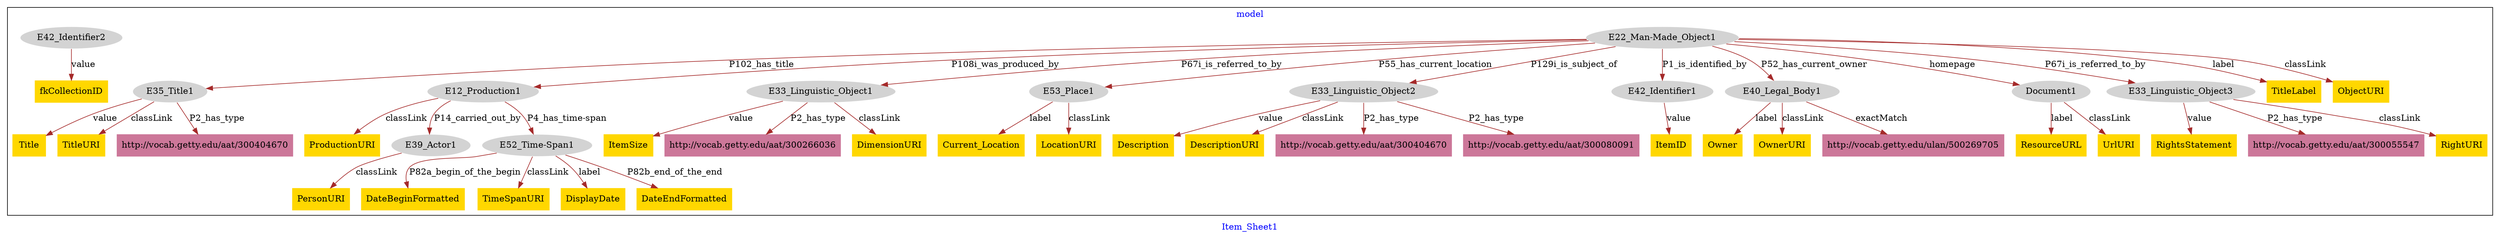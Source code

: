 digraph n0 {
fontcolor="blue"
remincross="true"
label="Item_Sheet1"
subgraph cluster {
label="model"
n2[style="filled",color="white",fillcolor="lightgray",label="E35_Title1"];
n3[shape="plaintext",style="filled",fillcolor="gold",label="Title"];
n4[style="filled",color="white",fillcolor="lightgray",label="E22_Man-Made_Object1"];
n5[style="filled",color="white",fillcolor="lightgray",label="E12_Production1"];
n6[style="filled",color="white",fillcolor="lightgray",label="E33_Linguistic_Object1"];
n7[shape="plaintext",style="filled",fillcolor="gold",label="ItemSize"];
n8[style="filled",color="white",fillcolor="lightgray",label="E53_Place1"];
n9[shape="plaintext",style="filled",fillcolor="gold",label="Current_Location"];
n10[style="filled",color="white",fillcolor="lightgray",label="E33_Linguistic_Object2"];
n11[shape="plaintext",style="filled",fillcolor="gold",label="Description"];
n12[style="filled",color="white",fillcolor="lightgray",label="E42_Identifier1"];
n13[style="filled",color="white",fillcolor="lightgray",label="E42_Identifier2"];
n14[shape="plaintext",style="filled",fillcolor="gold",label="fkCollectionID"];
n15[shape="plaintext",style="filled",fillcolor="gold",label="ItemID"];
n16[shape="plaintext",style="filled",fillcolor="gold",label="ProductionURI"];
n17[shape="plaintext",style="filled",fillcolor="#CC7799",label="http://vocab.getty.edu/aat/300266036"];
n18[style="filled",color="white",fillcolor="lightgray",label="E39_Actor1"];
n19[shape="plaintext",style="filled",fillcolor="gold",label="PersonURI"];
n20[style="filled",color="white",fillcolor="lightgray",label="E40_Legal_Body1"];
n21[shape="plaintext",style="filled",fillcolor="gold",label="Owner"];
n22[shape="plaintext",style="filled",fillcolor="gold",label="DimensionURI"];
n23[style="filled",color="white",fillcolor="lightgray",label="E52_Time-Span1"];
n24[shape="plaintext",style="filled",fillcolor="gold",label="DateBeginFormatted"];
n25[shape="plaintext",style="filled",fillcolor="gold",label="TitleURI"];
n26[shape="plaintext",style="filled",fillcolor="gold",label="TimeSpanURI"];
n27[style="filled",color="white",fillcolor="lightgray",label="Document1"];
n28[shape="plaintext",style="filled",fillcolor="gold",label="DescriptionURI"];
n29[shape="plaintext",style="filled",fillcolor="#CC7799",label="http://vocab.getty.edu/aat/300404670"];
n30[shape="plaintext",style="filled",fillcolor="gold",label="DisplayDate"];
n31[shape="plaintext",style="filled",fillcolor="gold",label="DateEndFormatted"];
n32[style="filled",color="white",fillcolor="lightgray",label="E33_Linguistic_Object3"];
n33[shape="plaintext",style="filled",fillcolor="gold",label="RightsStatement"];
n34[shape="plaintext",style="filled",fillcolor="#CC7799",label="http://vocab.getty.edu/aat/300404670"];
n35[shape="plaintext",style="filled",fillcolor="gold",label="TitleLabel"];
n36[shape="plaintext",style="filled",fillcolor="gold",label="LocationURI"];
n37[shape="plaintext",style="filled",fillcolor="gold",label="ResourceURL"];
n38[shape="plaintext",style="filled",fillcolor="gold",label="ObjectURI"];
n39[shape="plaintext",style="filled",fillcolor="gold",label="OwnerURI"];
n40[shape="plaintext",style="filled",fillcolor="#CC7799",label="http://vocab.getty.edu/aat/300055547"];
n41[shape="plaintext",style="filled",fillcolor="#CC7799",label="http://vocab.getty.edu/aat/300080091"];
n42[shape="plaintext",style="filled",fillcolor="gold",label="UrlURI"];
n43[shape="plaintext",style="filled",fillcolor="#CC7799",label="http://vocab.getty.edu/ulan/500269705"];
n44[shape="plaintext",style="filled",fillcolor="gold",label="RightURI"];
}
n2 -> n3[color="brown",fontcolor="black",label="value"]
n4 -> n5[color="brown",fontcolor="black",label="P108i_was_produced_by"]
n6 -> n7[color="brown",fontcolor="black",label="value"]
n8 -> n9[color="brown",fontcolor="black",label="label"]
n10 -> n11[color="brown",fontcolor="black",label="value"]
n4 -> n12[color="brown",fontcolor="black",label="P1_is_identified_by"]
n13 -> n14[color="brown",fontcolor="black",label="value"]
n12 -> n15[color="brown",fontcolor="black",label="value"]
n5 -> n16[color="brown",fontcolor="black",label="classLink"]
n6 -> n17[color="brown",fontcolor="black",label="P2_has_type"]
n18 -> n19[color="brown",fontcolor="black",label="classLink"]
n20 -> n21[color="brown",fontcolor="black",label="label"]
n6 -> n22[color="brown",fontcolor="black",label="classLink"]
n23 -> n24[color="brown",fontcolor="black",label="P82a_begin_of_the_begin"]
n4 -> n20[color="brown",fontcolor="black",label="P52_has_current_owner"]
n2 -> n25[color="brown",fontcolor="black",label="classLink"]
n23 -> n26[color="brown",fontcolor="black",label="classLink"]
n4 -> n10[color="brown",fontcolor="black",label="P129i_is_subject_of"]
n4 -> n27[color="brown",fontcolor="black",label="homepage"]
n5 -> n23[color="brown",fontcolor="black",label="P4_has_time-span"]
n10 -> n28[color="brown",fontcolor="black",label="classLink"]
n10 -> n29[color="brown",fontcolor="black",label="P2_has_type"]
n23 -> n30[color="brown",fontcolor="black",label="label"]
n23 -> n31[color="brown",fontcolor="black",label="P82b_end_of_the_end"]
n32 -> n33[color="brown",fontcolor="black",label="value"]
n4 -> n2[color="brown",fontcolor="black",label="P102_has_title"]
n2 -> n34[color="brown",fontcolor="black",label="P2_has_type"]
n4 -> n35[color="brown",fontcolor="black",label="label"]
n8 -> n36[color="brown",fontcolor="black",label="classLink"]
n27 -> n37[color="brown",fontcolor="black",label="label"]
n4 -> n38[color="brown",fontcolor="black",label="classLink"]
n4 -> n6[color="brown",fontcolor="black",label="P67i_is_referred_to_by"]
n20 -> n39[color="brown",fontcolor="black",label="classLink"]
n4 -> n8[color="brown",fontcolor="black",label="P55_has_current_location"]
n4 -> n32[color="brown",fontcolor="black",label="P67i_is_referred_to_by"]
n32 -> n40[color="brown",fontcolor="black",label="P2_has_type"]
n5 -> n18[color="brown",fontcolor="black",label="P14_carried_out_by"]
n10 -> n41[color="brown",fontcolor="black",label="P2_has_type"]
n27 -> n42[color="brown",fontcolor="black",label="classLink"]
n20 -> n43[color="brown",fontcolor="black",label="exactMatch"]
n32 -> n44[color="brown",fontcolor="black",label="classLink"]
}
